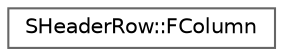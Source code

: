 digraph "Graphical Class Hierarchy"
{
 // INTERACTIVE_SVG=YES
 // LATEX_PDF_SIZE
  bgcolor="transparent";
  edge [fontname=Helvetica,fontsize=10,labelfontname=Helvetica,labelfontsize=10];
  node [fontname=Helvetica,fontsize=10,shape=box,height=0.2,width=0.4];
  rankdir="LR";
  Node0 [id="Node000000",label="SHeaderRow::FColumn",height=0.2,width=0.4,color="grey40", fillcolor="white", style="filled",URL="$d5/d13/classSHeaderRow_1_1FColumn.html",tooltip="Describes a single column header."];
}
